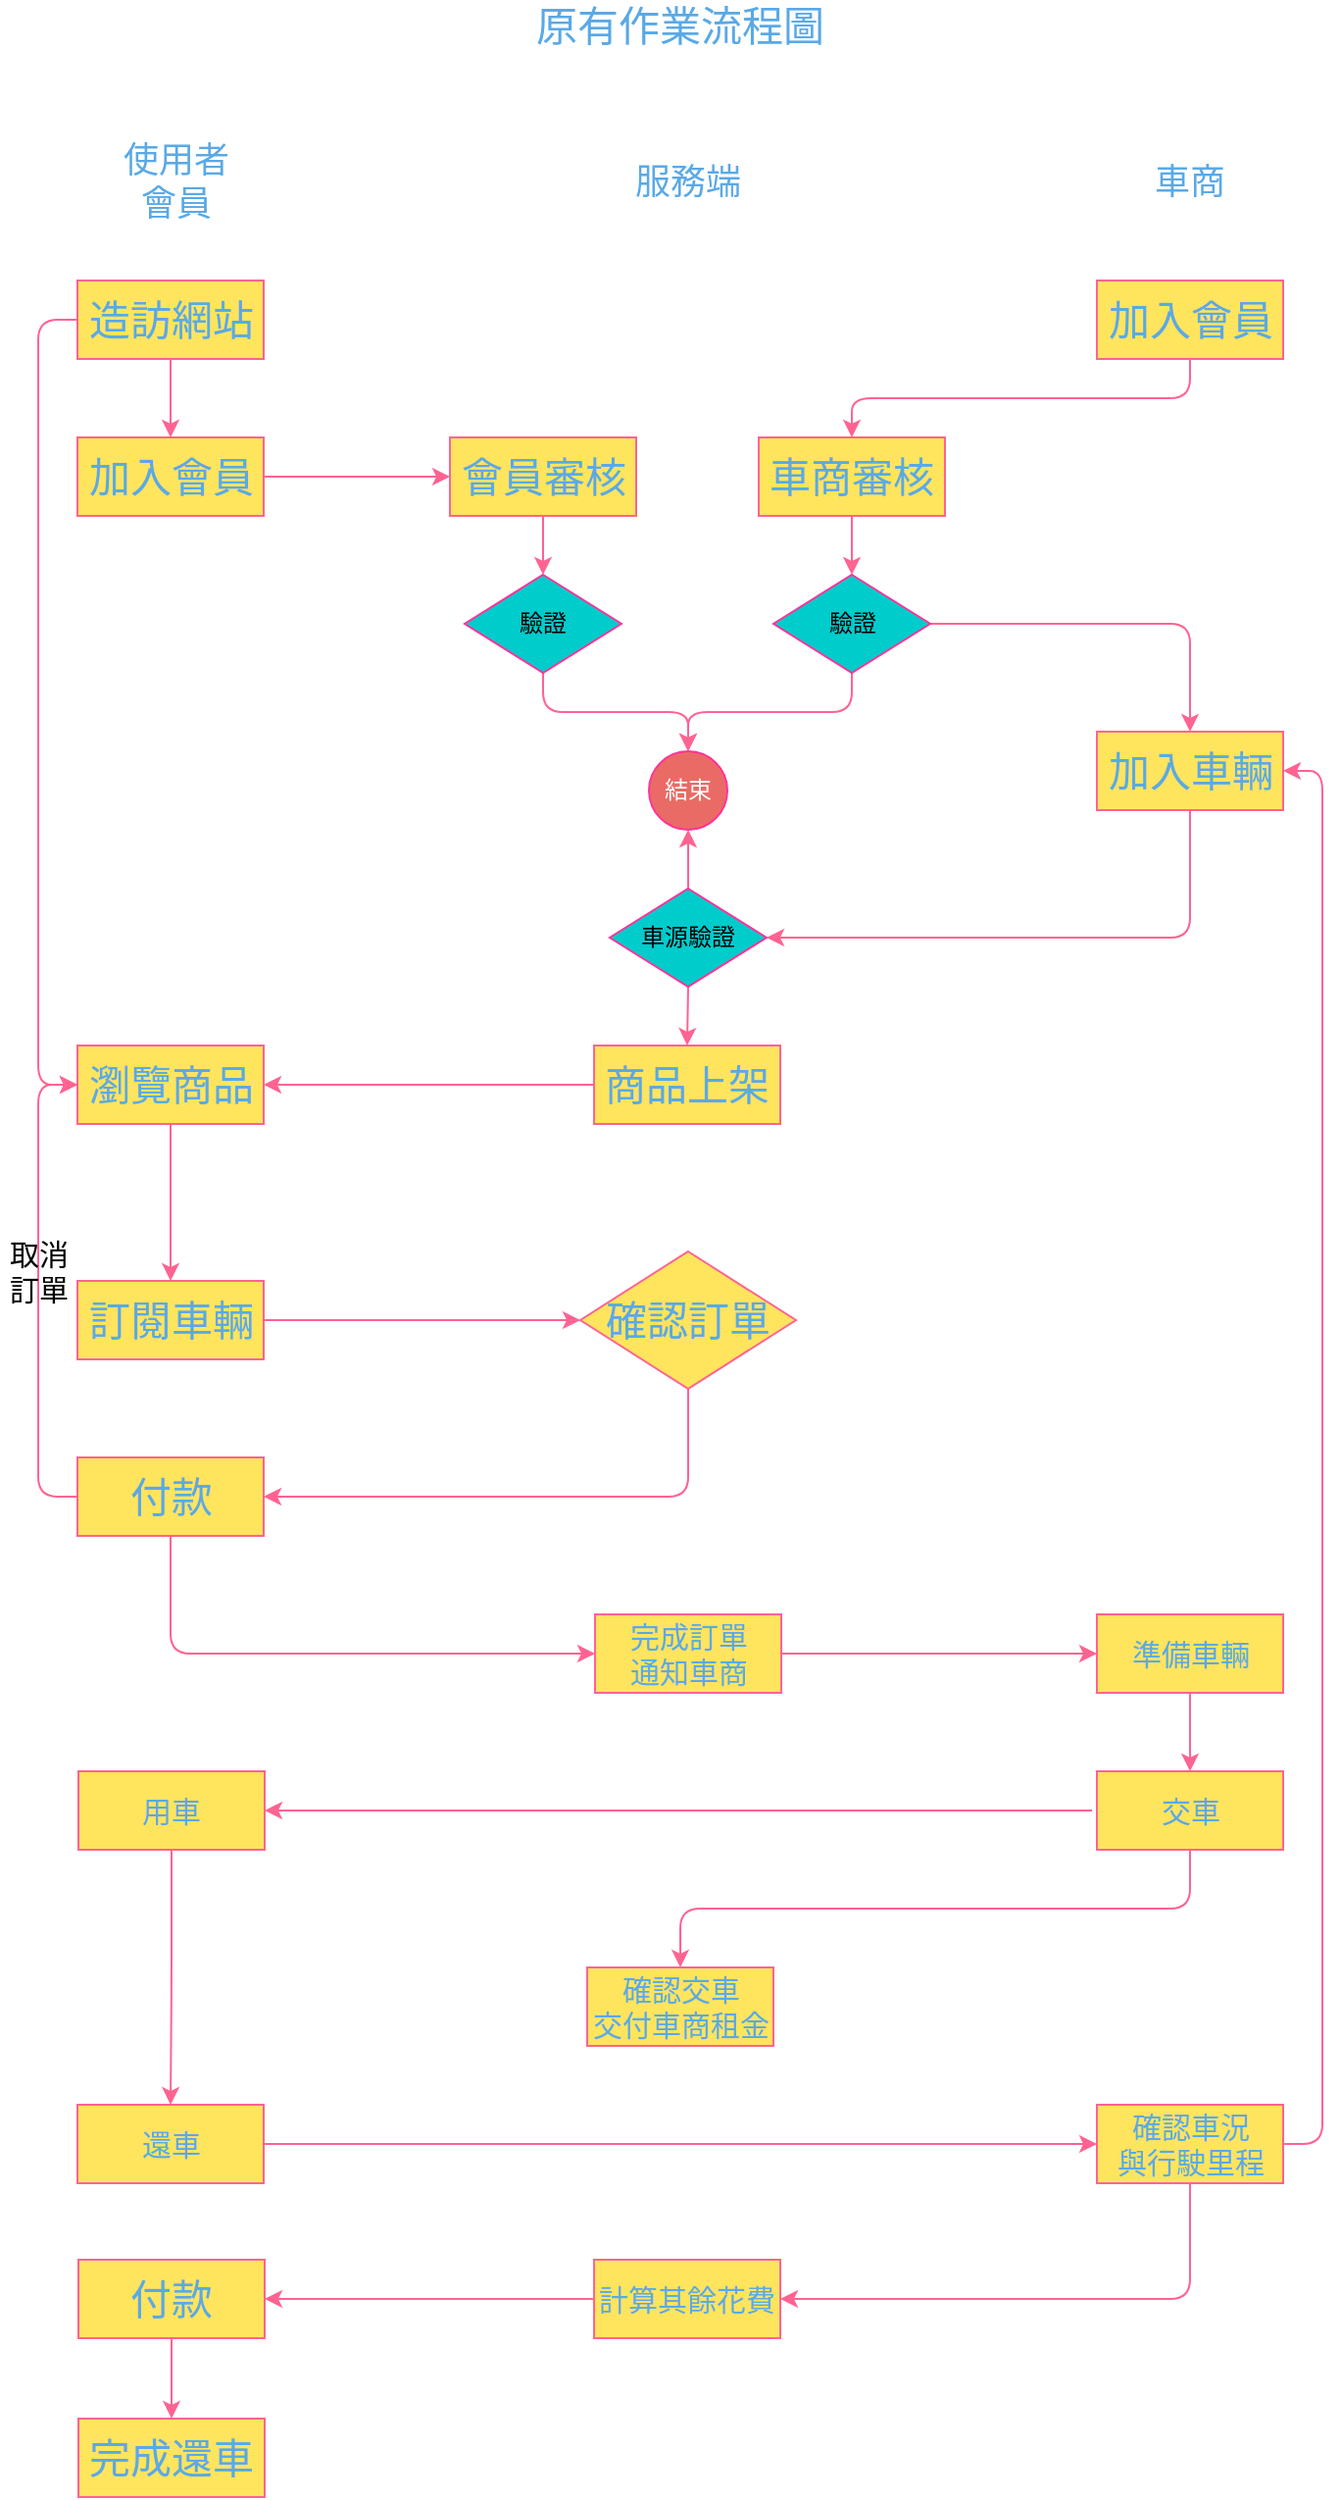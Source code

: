 <mxfile version="15.2.7" type="github">
  <diagram id="Ow8XMiSThOBe_2ycDWCA" name="Page-1">
    <mxGraphModel dx="946" dy="563" grid="1" gridSize="10" guides="1" tooltips="1" connect="1" arrows="1" fold="1" page="1" pageScale="1" pageWidth="827" pageHeight="1169" math="0" shadow="0">
      <root>
        <mxCell id="0" />
        <mxCell id="1" parent="0" />
        <mxCell id="6yqtYLvBM4NSD6dGN_0F-1" value="使用者&lt;br style=&quot;font-size: 18px;&quot;&gt;會員" style="text;html=1;strokeColor=none;fillColor=none;align=center;verticalAlign=middle;whiteSpace=wrap;rounded=0;fontColor=#5AA9E6;fontSize=18;" vertex="1" parent="1">
          <mxGeometry x="103" y="100" width="100" height="20" as="geometry" />
        </mxCell>
        <mxCell id="6yqtYLvBM4NSD6dGN_0F-2" value="服務端" style="text;html=1;strokeColor=none;fillColor=none;align=center;verticalAlign=middle;whiteSpace=wrap;rounded=0;fontColor=#5AA9E6;fontSize=18;" vertex="1" parent="1">
          <mxGeometry x="361" y="100" width="106" height="20" as="geometry" />
        </mxCell>
        <mxCell id="6yqtYLvBM4NSD6dGN_0F-3" value="車商" style="text;html=1;strokeColor=none;fillColor=none;align=center;verticalAlign=middle;whiteSpace=wrap;rounded=0;fontColor=#5AA9E6;fontSize=18;" vertex="1" parent="1">
          <mxGeometry x="650" y="100" width="40" height="20" as="geometry" />
        </mxCell>
        <mxCell id="6yqtYLvBM4NSD6dGN_0F-4" value="原有作業流程圖" style="text;html=1;strokeColor=none;fillColor=none;align=center;verticalAlign=middle;whiteSpace=wrap;rounded=0;fontSize=21;fontColor=#5AA9E6;" vertex="1" parent="1">
          <mxGeometry x="285" y="20" width="250" height="20" as="geometry" />
        </mxCell>
        <mxCell id="6yqtYLvBM4NSD6dGN_0F-7" style="edgeStyle=orthogonalEdgeStyle;curved=0;rounded=1;sketch=0;orthogonalLoop=1;jettySize=auto;html=1;exitX=0.5;exitY=1;exitDx=0;exitDy=0;entryX=0.5;entryY=0;entryDx=0;entryDy=0;fontColor=#5AA9E6;strokeColor=#FF6392;fillColor=#FFE45E;" edge="1" parent="1" source="6yqtYLvBM4NSD6dGN_0F-5" target="6yqtYLvBM4NSD6dGN_0F-6">
          <mxGeometry relative="1" as="geometry" />
        </mxCell>
        <mxCell id="6yqtYLvBM4NSD6dGN_0F-33" style="edgeStyle=orthogonalEdgeStyle;curved=0;rounded=1;sketch=0;orthogonalLoop=1;jettySize=auto;html=1;exitX=0;exitY=0.5;exitDx=0;exitDy=0;entryX=0;entryY=0.5;entryDx=0;entryDy=0;fontColor=#FFFFFF;strokeColor=#FF6392;fillColor=#FFE45E;" edge="1" parent="1" source="6yqtYLvBM4NSD6dGN_0F-5" target="6yqtYLvBM4NSD6dGN_0F-28">
          <mxGeometry relative="1" as="geometry" />
        </mxCell>
        <mxCell id="6yqtYLvBM4NSD6dGN_0F-5" value="造訪網站" style="rounded=0;whiteSpace=wrap;html=1;fontSize=21;fillColor=#FFE45E;strokeColor=#FF6392;fontColor=#5AA9E6;" vertex="1" parent="1">
          <mxGeometry x="102.5" y="160" width="95" height="40" as="geometry" />
        </mxCell>
        <mxCell id="6yqtYLvBM4NSD6dGN_0F-13" style="edgeStyle=orthogonalEdgeStyle;curved=0;rounded=1;sketch=0;orthogonalLoop=1;jettySize=auto;html=1;exitX=1;exitY=0.5;exitDx=0;exitDy=0;entryX=0;entryY=0.5;entryDx=0;entryDy=0;fontColor=#FFFFFF;strokeColor=#FF6392;fillColor=#FFE45E;" edge="1" parent="1" source="6yqtYLvBM4NSD6dGN_0F-6" target="6yqtYLvBM4NSD6dGN_0F-8">
          <mxGeometry relative="1" as="geometry" />
        </mxCell>
        <mxCell id="6yqtYLvBM4NSD6dGN_0F-6" value="加入會員" style="rounded=0;whiteSpace=wrap;html=1;fontSize=21;fillColor=#FFE45E;strokeColor=#FF6392;fontColor=#5AA9E6;" vertex="1" parent="1">
          <mxGeometry x="102.5" y="240" width="95" height="40" as="geometry" />
        </mxCell>
        <mxCell id="6yqtYLvBM4NSD6dGN_0F-10" style="edgeStyle=orthogonalEdgeStyle;curved=0;rounded=1;sketch=0;orthogonalLoop=1;jettySize=auto;html=1;exitX=0.5;exitY=1;exitDx=0;exitDy=0;entryX=0.5;entryY=0;entryDx=0;entryDy=0;fontColor=#5AA9E6;strokeColor=#FF6392;fillColor=#FFE45E;" edge="1" parent="1" source="6yqtYLvBM4NSD6dGN_0F-8" target="6yqtYLvBM4NSD6dGN_0F-9">
          <mxGeometry relative="1" as="geometry" />
        </mxCell>
        <mxCell id="6yqtYLvBM4NSD6dGN_0F-8" value="會員審核" style="rounded=0;whiteSpace=wrap;html=1;fontSize=21;fillColor=#FFE45E;strokeColor=#FF6392;fontColor=#5AA9E6;" vertex="1" parent="1">
          <mxGeometry x="292.5" y="240" width="95" height="40" as="geometry" />
        </mxCell>
        <mxCell id="6yqtYLvBM4NSD6dGN_0F-12" style="edgeStyle=orthogonalEdgeStyle;curved=0;rounded=1;sketch=0;orthogonalLoop=1;jettySize=auto;html=1;exitX=0.5;exitY=1;exitDx=0;exitDy=0;entryX=0.5;entryY=0;entryDx=0;entryDy=0;fontColor=#FFFFFF;strokeColor=#FF6392;fillColor=#FFE45E;" edge="1" parent="1" source="6yqtYLvBM4NSD6dGN_0F-9" target="6yqtYLvBM4NSD6dGN_0F-11">
          <mxGeometry relative="1" as="geometry" />
        </mxCell>
        <mxCell id="6yqtYLvBM4NSD6dGN_0F-9" value="驗證" style="rhombus;whiteSpace=wrap;html=1;rounded=0;sketch=0;strokeColor=#FF3399;fillColor=#00CCCC;" vertex="1" parent="1">
          <mxGeometry x="300" y="310" width="80" height="50" as="geometry" />
        </mxCell>
        <mxCell id="6yqtYLvBM4NSD6dGN_0F-11" value="結束" style="ellipse;whiteSpace=wrap;html=1;aspect=fixed;rounded=0;sketch=0;fontColor=#FFFFFF;strokeColor=#FF3399;fillColor=#EA6B66;" vertex="1" parent="1">
          <mxGeometry x="394" y="400" width="40" height="40" as="geometry" />
        </mxCell>
        <mxCell id="6yqtYLvBM4NSD6dGN_0F-16" style="edgeStyle=orthogonalEdgeStyle;curved=0;rounded=1;sketch=0;orthogonalLoop=1;jettySize=auto;html=1;exitX=0.5;exitY=1;exitDx=0;exitDy=0;fontColor=#FFFFFF;strokeColor=#FF6392;fillColor=#FFE45E;" edge="1" parent="1" source="6yqtYLvBM4NSD6dGN_0F-14" target="6yqtYLvBM4NSD6dGN_0F-15">
          <mxGeometry relative="1" as="geometry" />
        </mxCell>
        <mxCell id="6yqtYLvBM4NSD6dGN_0F-14" value="加入會員" style="rounded=0;whiteSpace=wrap;html=1;fontSize=21;fillColor=#FFE45E;strokeColor=#FF6392;fontColor=#5AA9E6;" vertex="1" parent="1">
          <mxGeometry x="622.5" y="160" width="95" height="40" as="geometry" />
        </mxCell>
        <mxCell id="6yqtYLvBM4NSD6dGN_0F-18" style="edgeStyle=orthogonalEdgeStyle;curved=0;rounded=1;sketch=0;orthogonalLoop=1;jettySize=auto;html=1;exitX=0.5;exitY=1;exitDx=0;exitDy=0;entryX=0.5;entryY=0;entryDx=0;entryDy=0;fontColor=#FFFFFF;strokeColor=#FF6392;fillColor=#FFE45E;" edge="1" parent="1" source="6yqtYLvBM4NSD6dGN_0F-15" target="6yqtYLvBM4NSD6dGN_0F-17">
          <mxGeometry relative="1" as="geometry" />
        </mxCell>
        <mxCell id="6yqtYLvBM4NSD6dGN_0F-15" value="車商審核" style="rounded=0;whiteSpace=wrap;html=1;fontSize=21;fillColor=#FFE45E;strokeColor=#FF6392;fontColor=#5AA9E6;" vertex="1" parent="1">
          <mxGeometry x="450" y="240" width="95" height="40" as="geometry" />
        </mxCell>
        <mxCell id="6yqtYLvBM4NSD6dGN_0F-20" style="edgeStyle=orthogonalEdgeStyle;curved=0;rounded=1;sketch=0;orthogonalLoop=1;jettySize=auto;html=1;exitX=1;exitY=0.5;exitDx=0;exitDy=0;entryX=0.5;entryY=0;entryDx=0;entryDy=0;fontColor=#FFFFFF;strokeColor=#FF6392;fillColor=#FFE45E;" edge="1" parent="1" source="6yqtYLvBM4NSD6dGN_0F-17" target="6yqtYLvBM4NSD6dGN_0F-19">
          <mxGeometry relative="1" as="geometry" />
        </mxCell>
        <mxCell id="6yqtYLvBM4NSD6dGN_0F-21" style="edgeStyle=orthogonalEdgeStyle;curved=0;rounded=1;sketch=0;orthogonalLoop=1;jettySize=auto;html=1;exitX=0.5;exitY=1;exitDx=0;exitDy=0;entryX=0.5;entryY=0;entryDx=0;entryDy=0;fontColor=#FFFFFF;strokeColor=#FF6392;fillColor=#FFE45E;" edge="1" parent="1" source="6yqtYLvBM4NSD6dGN_0F-17" target="6yqtYLvBM4NSD6dGN_0F-11">
          <mxGeometry relative="1" as="geometry" />
        </mxCell>
        <mxCell id="6yqtYLvBM4NSD6dGN_0F-17" value="驗證" style="rhombus;whiteSpace=wrap;html=1;rounded=0;sketch=0;strokeColor=#FF3399;fillColor=#00CCCC;" vertex="1" parent="1">
          <mxGeometry x="457.5" y="310" width="80" height="50" as="geometry" />
        </mxCell>
        <mxCell id="6yqtYLvBM4NSD6dGN_0F-23" style="edgeStyle=orthogonalEdgeStyle;curved=0;rounded=1;sketch=0;orthogonalLoop=1;jettySize=auto;html=1;exitX=0.5;exitY=1;exitDx=0;exitDy=0;entryX=1;entryY=0.5;entryDx=0;entryDy=0;fontColor=#FFFFFF;strokeColor=#FF6392;fillColor=#FFE45E;" edge="1" parent="1" source="6yqtYLvBM4NSD6dGN_0F-19" target="6yqtYLvBM4NSD6dGN_0F-24">
          <mxGeometry relative="1" as="geometry">
            <mxPoint x="461" y="500" as="targetPoint" />
          </mxGeometry>
        </mxCell>
        <mxCell id="6yqtYLvBM4NSD6dGN_0F-19" value="加入車輛" style="rounded=0;whiteSpace=wrap;html=1;fontSize=21;fillColor=#FFE45E;strokeColor=#FF6392;fontColor=#5AA9E6;" vertex="1" parent="1">
          <mxGeometry x="622.5" y="390" width="95" height="40" as="geometry" />
        </mxCell>
        <mxCell id="6yqtYLvBM4NSD6dGN_0F-25" style="edgeStyle=orthogonalEdgeStyle;curved=0;rounded=1;sketch=0;orthogonalLoop=1;jettySize=auto;html=1;exitX=0.5;exitY=0;exitDx=0;exitDy=0;entryX=0.5;entryY=1;entryDx=0;entryDy=0;fontColor=#FFFFFF;strokeColor=#FF6392;fillColor=#FFE45E;" edge="1" parent="1" source="6yqtYLvBM4NSD6dGN_0F-24" target="6yqtYLvBM4NSD6dGN_0F-11">
          <mxGeometry relative="1" as="geometry" />
        </mxCell>
        <mxCell id="6yqtYLvBM4NSD6dGN_0F-27" style="edgeStyle=orthogonalEdgeStyle;curved=0;rounded=1;sketch=0;orthogonalLoop=1;jettySize=auto;html=1;exitX=0.5;exitY=1;exitDx=0;exitDy=0;entryX=0.5;entryY=0;entryDx=0;entryDy=0;fontColor=#FFFFFF;strokeColor=#FF6392;fillColor=#FFE45E;" edge="1" parent="1" source="6yqtYLvBM4NSD6dGN_0F-24" target="6yqtYLvBM4NSD6dGN_0F-26">
          <mxGeometry relative="1" as="geometry" />
        </mxCell>
        <mxCell id="6yqtYLvBM4NSD6dGN_0F-24" value="車源驗證" style="rhombus;whiteSpace=wrap;html=1;rounded=0;sketch=0;strokeColor=#FF3399;fillColor=#00CCCC;" vertex="1" parent="1">
          <mxGeometry x="374" y="470" width="80" height="50" as="geometry" />
        </mxCell>
        <mxCell id="6yqtYLvBM4NSD6dGN_0F-29" style="edgeStyle=orthogonalEdgeStyle;curved=0;rounded=1;sketch=0;orthogonalLoop=1;jettySize=auto;html=1;exitX=0;exitY=0.5;exitDx=0;exitDy=0;entryX=1;entryY=0.5;entryDx=0;entryDy=0;fontColor=#FFFFFF;strokeColor=#FF6392;fillColor=#FFE45E;" edge="1" parent="1" source="6yqtYLvBM4NSD6dGN_0F-26" target="6yqtYLvBM4NSD6dGN_0F-28">
          <mxGeometry relative="1" as="geometry" />
        </mxCell>
        <mxCell id="6yqtYLvBM4NSD6dGN_0F-26" value="商品上架" style="rounded=0;whiteSpace=wrap;html=1;fontSize=21;fillColor=#FFE45E;strokeColor=#FF6392;fontColor=#5AA9E6;" vertex="1" parent="1">
          <mxGeometry x="366" y="550" width="95" height="40" as="geometry" />
        </mxCell>
        <mxCell id="6yqtYLvBM4NSD6dGN_0F-46" style="edgeStyle=orthogonalEdgeStyle;curved=0;rounded=1;sketch=0;orthogonalLoop=1;jettySize=auto;html=1;exitX=0.5;exitY=1;exitDx=0;exitDy=0;entryX=0.5;entryY=0;entryDx=0;entryDy=0;fontSize=16;fontColor=#FFFFFF;strokeColor=#FF6392;fillColor=#FFE45E;" edge="1" parent="1" source="6yqtYLvBM4NSD6dGN_0F-28" target="6yqtYLvBM4NSD6dGN_0F-36">
          <mxGeometry relative="1" as="geometry" />
        </mxCell>
        <mxCell id="6yqtYLvBM4NSD6dGN_0F-28" value="瀏覽商品" style="rounded=0;whiteSpace=wrap;html=1;fontSize=21;fillColor=#FFE45E;strokeColor=#FF6392;fontColor=#5AA9E6;" vertex="1" parent="1">
          <mxGeometry x="102.5" y="550" width="95" height="40" as="geometry" />
        </mxCell>
        <mxCell id="6yqtYLvBM4NSD6dGN_0F-41" value="" style="edgeStyle=orthogonalEdgeStyle;curved=0;rounded=1;sketch=0;orthogonalLoop=1;jettySize=auto;html=1;fontSize=18;fontColor=#FFFFFF;strokeColor=#FF6392;fillColor=#FFE45E;" edge="1" parent="1" source="6yqtYLvBM4NSD6dGN_0F-36" target="6yqtYLvBM4NSD6dGN_0F-40">
          <mxGeometry relative="1" as="geometry" />
        </mxCell>
        <mxCell id="6yqtYLvBM4NSD6dGN_0F-36" value="訂閱車輛" style="rounded=0;whiteSpace=wrap;html=1;fontSize=21;fillColor=#FFE45E;strokeColor=#FF6392;fontColor=#5AA9E6;" vertex="1" parent="1">
          <mxGeometry x="102.5" y="670" width="95" height="40" as="geometry" />
        </mxCell>
        <mxCell id="6yqtYLvBM4NSD6dGN_0F-43" style="edgeStyle=orthogonalEdgeStyle;curved=0;rounded=1;sketch=0;orthogonalLoop=1;jettySize=auto;html=1;exitX=0.5;exitY=1;exitDx=0;exitDy=0;entryX=1;entryY=0.5;entryDx=0;entryDy=0;fontSize=18;fontColor=#FFFFFF;strokeColor=#FF6392;fillColor=#FFE45E;" edge="1" parent="1" source="6yqtYLvBM4NSD6dGN_0F-40" target="6yqtYLvBM4NSD6dGN_0F-42">
          <mxGeometry relative="1" as="geometry" />
        </mxCell>
        <mxCell id="6yqtYLvBM4NSD6dGN_0F-40" value="確認訂單" style="rhombus;whiteSpace=wrap;html=1;rounded=0;fontSize=21;fontColor=#5AA9E6;strokeColor=#FF6392;fillColor=#FFE45E;" vertex="1" parent="1">
          <mxGeometry x="359" y="655" width="110" height="70" as="geometry" />
        </mxCell>
        <mxCell id="6yqtYLvBM4NSD6dGN_0F-48" style="edgeStyle=orthogonalEdgeStyle;curved=0;rounded=1;sketch=0;orthogonalLoop=1;jettySize=auto;html=1;exitX=0.5;exitY=1;exitDx=0;exitDy=0;entryX=0;entryY=0.5;entryDx=0;entryDy=0;fontSize=15;fontColor=#FFFFFF;strokeColor=#FF6392;fillColor=#FFE45E;" edge="1" parent="1" source="6yqtYLvBM4NSD6dGN_0F-42" target="6yqtYLvBM4NSD6dGN_0F-47">
          <mxGeometry relative="1" as="geometry" />
        </mxCell>
        <mxCell id="6yqtYLvBM4NSD6dGN_0F-49" style="edgeStyle=orthogonalEdgeStyle;curved=0;rounded=1;sketch=0;orthogonalLoop=1;jettySize=auto;html=1;exitX=0;exitY=0.5;exitDx=0;exitDy=0;entryX=0;entryY=0.5;entryDx=0;entryDy=0;fontSize=15;fontColor=#FFFFFF;strokeColor=#FF6392;fillColor=#FFE45E;" edge="1" parent="1" source="6yqtYLvBM4NSD6dGN_0F-42" target="6yqtYLvBM4NSD6dGN_0F-28">
          <mxGeometry relative="1" as="geometry" />
        </mxCell>
        <mxCell id="6yqtYLvBM4NSD6dGN_0F-42" value="付款" style="rounded=0;whiteSpace=wrap;html=1;fontSize=21;fillColor=#FFE45E;strokeColor=#FF6392;fontColor=#5AA9E6;" vertex="1" parent="1">
          <mxGeometry x="102.5" y="760" width="95" height="40" as="geometry" />
        </mxCell>
        <mxCell id="6yqtYLvBM4NSD6dGN_0F-52" style="edgeStyle=orthogonalEdgeStyle;curved=0;rounded=1;sketch=0;orthogonalLoop=1;jettySize=auto;html=1;exitX=1;exitY=0.5;exitDx=0;exitDy=0;entryX=0;entryY=0.5;entryDx=0;entryDy=0;fontSize=15;fontColor=#000000;strokeColor=#FF6392;fillColor=#FFE45E;" edge="1" parent="1" source="6yqtYLvBM4NSD6dGN_0F-47" target="6yqtYLvBM4NSD6dGN_0F-51">
          <mxGeometry relative="1" as="geometry" />
        </mxCell>
        <mxCell id="6yqtYLvBM4NSD6dGN_0F-47" value="完成訂單&lt;br style=&quot;font-size: 15px;&quot;&gt;通知車商" style="rounded=0;whiteSpace=wrap;html=1;fontSize=15;fillColor=#FFE45E;strokeColor=#FF6392;fontColor=#5AA9E6;" vertex="1" parent="1">
          <mxGeometry x="366.5" y="840" width="95" height="40" as="geometry" />
        </mxCell>
        <mxCell id="6yqtYLvBM4NSD6dGN_0F-50" value="取消訂單" style="text;html=1;strokeColor=none;fillColor=none;align=center;verticalAlign=middle;whiteSpace=wrap;rounded=0;sketch=0;fontSize=15;fontColor=#000000;" vertex="1" parent="1">
          <mxGeometry x="63" y="655" width="40" height="20" as="geometry" />
        </mxCell>
        <mxCell id="6yqtYLvBM4NSD6dGN_0F-54" style="edgeStyle=orthogonalEdgeStyle;curved=0;rounded=1;sketch=0;orthogonalLoop=1;jettySize=auto;html=1;exitX=0.5;exitY=1;exitDx=0;exitDy=0;entryX=0.5;entryY=0;entryDx=0;entryDy=0;fontSize=15;fontColor=#000000;strokeColor=#FF6392;fillColor=#FFE45E;" edge="1" parent="1" source="6yqtYLvBM4NSD6dGN_0F-51" target="6yqtYLvBM4NSD6dGN_0F-53">
          <mxGeometry relative="1" as="geometry" />
        </mxCell>
        <mxCell id="6yqtYLvBM4NSD6dGN_0F-51" value="準備車輛" style="rounded=0;whiteSpace=wrap;html=1;fontSize=15;fillColor=#FFE45E;strokeColor=#FF6392;fontColor=#5AA9E6;" vertex="1" parent="1">
          <mxGeometry x="622.5" y="840" width="95" height="40" as="geometry" />
        </mxCell>
        <mxCell id="6yqtYLvBM4NSD6dGN_0F-60" style="edgeStyle=orthogonalEdgeStyle;curved=0;rounded=1;sketch=0;orthogonalLoop=1;jettySize=auto;html=1;entryX=1;entryY=0.5;entryDx=0;entryDy=0;fontSize=15;fontColor=#000000;strokeColor=#FF6392;fillColor=#FFE45E;" edge="1" parent="1" target="6yqtYLvBM4NSD6dGN_0F-55">
          <mxGeometry relative="1" as="geometry">
            <mxPoint x="620" y="940" as="sourcePoint" />
            <Array as="points">
              <mxPoint x="290" y="940" />
              <mxPoint x="290" y="940" />
            </Array>
          </mxGeometry>
        </mxCell>
        <mxCell id="6yqtYLvBM4NSD6dGN_0F-62" value="" style="edgeStyle=orthogonalEdgeStyle;curved=0;rounded=1;sketch=0;orthogonalLoop=1;jettySize=auto;html=1;fontSize=15;fontColor=#000000;strokeColor=#FF6392;fillColor=#FFE45E;exitX=0.5;exitY=1;exitDx=0;exitDy=0;" edge="1" parent="1" source="6yqtYLvBM4NSD6dGN_0F-53" target="6yqtYLvBM4NSD6dGN_0F-61">
          <mxGeometry relative="1" as="geometry" />
        </mxCell>
        <mxCell id="6yqtYLvBM4NSD6dGN_0F-53" value="交車" style="rounded=0;whiteSpace=wrap;html=1;fontSize=15;fillColor=#FFE45E;strokeColor=#FF6392;fontColor=#5AA9E6;" vertex="1" parent="1">
          <mxGeometry x="622.5" y="920" width="95" height="40" as="geometry" />
        </mxCell>
        <mxCell id="6yqtYLvBM4NSD6dGN_0F-64" style="edgeStyle=orthogonalEdgeStyle;curved=0;rounded=1;sketch=0;orthogonalLoop=1;jettySize=auto;html=1;exitX=0.5;exitY=1;exitDx=0;exitDy=0;entryX=0.5;entryY=0;entryDx=0;entryDy=0;fontSize=15;fontColor=#000000;strokeColor=#FF6392;fillColor=#FFE45E;" edge="1" parent="1" source="6yqtYLvBM4NSD6dGN_0F-55" target="6yqtYLvBM4NSD6dGN_0F-63">
          <mxGeometry relative="1" as="geometry" />
        </mxCell>
        <mxCell id="6yqtYLvBM4NSD6dGN_0F-55" value="用車" style="rounded=0;whiteSpace=wrap;html=1;fontSize=15;fillColor=#FFE45E;strokeColor=#FF6392;fontColor=#5AA9E6;" vertex="1" parent="1">
          <mxGeometry x="103" y="920" width="95" height="40" as="geometry" />
        </mxCell>
        <mxCell id="6yqtYLvBM4NSD6dGN_0F-61" value="確認交車&lt;br&gt;交付車商租金" style="rounded=0;whiteSpace=wrap;html=1;fontSize=15;fillColor=#FFE45E;strokeColor=#FF6392;fontColor=#5AA9E6;" vertex="1" parent="1">
          <mxGeometry x="362.5" y="1020" width="95" height="40" as="geometry" />
        </mxCell>
        <mxCell id="6yqtYLvBM4NSD6dGN_0F-66" style="edgeStyle=orthogonalEdgeStyle;curved=0;rounded=1;sketch=0;orthogonalLoop=1;jettySize=auto;html=1;exitX=1;exitY=0.5;exitDx=0;exitDy=0;entryX=0;entryY=0.5;entryDx=0;entryDy=0;fontSize=15;fontColor=#000000;strokeColor=#FF6392;fillColor=#FFE45E;" edge="1" parent="1" source="6yqtYLvBM4NSD6dGN_0F-63" target="6yqtYLvBM4NSD6dGN_0F-65">
          <mxGeometry relative="1" as="geometry" />
        </mxCell>
        <mxCell id="6yqtYLvBM4NSD6dGN_0F-63" value="還車" style="rounded=0;whiteSpace=wrap;html=1;fontSize=15;fillColor=#FFE45E;strokeColor=#FF6392;fontColor=#5AA9E6;" vertex="1" parent="1">
          <mxGeometry x="102.5" y="1090" width="95" height="40" as="geometry" />
        </mxCell>
        <mxCell id="6yqtYLvBM4NSD6dGN_0F-67" style="edgeStyle=orthogonalEdgeStyle;curved=0;rounded=1;sketch=0;orthogonalLoop=1;jettySize=auto;html=1;exitX=0.5;exitY=1;exitDx=0;exitDy=0;fontSize=15;fontColor=#000000;strokeColor=#FF6392;fillColor=#FFE45E;entryX=1;entryY=0.5;entryDx=0;entryDy=0;" edge="1" parent="1" source="6yqtYLvBM4NSD6dGN_0F-65" target="6yqtYLvBM4NSD6dGN_0F-68">
          <mxGeometry relative="1" as="geometry">
            <mxPoint x="490" y="1170" as="targetPoint" />
          </mxGeometry>
        </mxCell>
        <mxCell id="6yqtYLvBM4NSD6dGN_0F-72" style="edgeStyle=orthogonalEdgeStyle;curved=0;rounded=1;sketch=0;orthogonalLoop=1;jettySize=auto;html=1;exitX=1;exitY=0.5;exitDx=0;exitDy=0;entryX=1;entryY=0.5;entryDx=0;entryDy=0;fontSize=18;fontColor=#000000;strokeColor=#FF6392;fillColor=#FFE45E;" edge="1" parent="1" source="6yqtYLvBM4NSD6dGN_0F-65" target="6yqtYLvBM4NSD6dGN_0F-19">
          <mxGeometry relative="1" as="geometry" />
        </mxCell>
        <mxCell id="6yqtYLvBM4NSD6dGN_0F-65" value="確認車況&lt;br&gt;與行駛里程" style="rounded=0;whiteSpace=wrap;html=1;fontSize=15;fillColor=#FFE45E;strokeColor=#FF6392;fontColor=#5AA9E6;" vertex="1" parent="1">
          <mxGeometry x="622.5" y="1090" width="95" height="40" as="geometry" />
        </mxCell>
        <mxCell id="6yqtYLvBM4NSD6dGN_0F-70" style="edgeStyle=orthogonalEdgeStyle;curved=0;rounded=1;sketch=0;orthogonalLoop=1;jettySize=auto;html=1;exitX=0;exitY=0.5;exitDx=0;exitDy=0;entryX=1;entryY=0.5;entryDx=0;entryDy=0;fontSize=15;fontColor=#000000;strokeColor=#FF6392;fillColor=#FFE45E;" edge="1" parent="1" source="6yqtYLvBM4NSD6dGN_0F-68" target="6yqtYLvBM4NSD6dGN_0F-69">
          <mxGeometry relative="1" as="geometry" />
        </mxCell>
        <mxCell id="6yqtYLvBM4NSD6dGN_0F-68" value="計算其餘花費" style="rounded=0;whiteSpace=wrap;html=1;fontSize=15;fillColor=#FFE45E;strokeColor=#FF6392;fontColor=#5AA9E6;" vertex="1" parent="1">
          <mxGeometry x="366" y="1169" width="95" height="40" as="geometry" />
        </mxCell>
        <mxCell id="6yqtYLvBM4NSD6dGN_0F-73" style="edgeStyle=orthogonalEdgeStyle;curved=0;rounded=1;sketch=0;orthogonalLoop=1;jettySize=auto;html=1;exitX=0.5;exitY=1;exitDx=0;exitDy=0;entryX=0.5;entryY=0;entryDx=0;entryDy=0;fontSize=18;fontColor=#000000;strokeColor=#FF6392;fillColor=#FFE45E;" edge="1" parent="1" source="6yqtYLvBM4NSD6dGN_0F-69" target="6yqtYLvBM4NSD6dGN_0F-71">
          <mxGeometry relative="1" as="geometry" />
        </mxCell>
        <mxCell id="6yqtYLvBM4NSD6dGN_0F-69" value="付款" style="rounded=0;whiteSpace=wrap;html=1;fontSize=21;fillColor=#FFE45E;strokeColor=#FF6392;fontColor=#5AA9E6;" vertex="1" parent="1">
          <mxGeometry x="103" y="1169" width="95" height="40" as="geometry" />
        </mxCell>
        <mxCell id="6yqtYLvBM4NSD6dGN_0F-71" value="完成還車" style="rounded=0;whiteSpace=wrap;html=1;fontSize=21;fillColor=#FFE45E;strokeColor=#FF6392;fontColor=#5AA9E6;" vertex="1" parent="1">
          <mxGeometry x="103" y="1250" width="95" height="40" as="geometry" />
        </mxCell>
      </root>
    </mxGraphModel>
  </diagram>
</mxfile>
